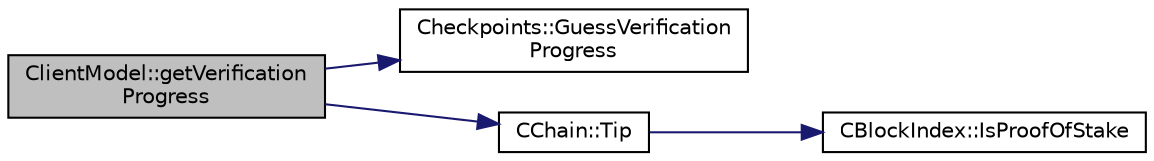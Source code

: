 digraph "ClientModel::getVerificationProgress"
{
  edge [fontname="Helvetica",fontsize="10",labelfontname="Helvetica",labelfontsize="10"];
  node [fontname="Helvetica",fontsize="10",shape=record];
  rankdir="LR";
  Node189 [label="ClientModel::getVerification\lProgress",height=0.2,width=0.4,color="black", fillcolor="grey75", style="filled", fontcolor="black"];
  Node189 -> Node190 [color="midnightblue",fontsize="10",style="solid",fontname="Helvetica"];
  Node190 [label="Checkpoints::GuessVerification\lProgress",height=0.2,width=0.4,color="black", fillcolor="white", style="filled",URL="$namespace_checkpoints.html#ad473e253a3826fec1a7f9394c695ba91",tooltip="Guess how far we are in the verification process at the given block index. "];
  Node189 -> Node191 [color="midnightblue",fontsize="10",style="solid",fontname="Helvetica"];
  Node191 [label="CChain::Tip",height=0.2,width=0.4,color="black", fillcolor="white", style="filled",URL="$class_c_chain.html#a40ccefec14f8f3195c08c827af8cf412",tooltip="Returns the index entry for the tip of this chain, or NULL if none. "];
  Node191 -> Node192 [color="midnightblue",fontsize="10",style="solid",fontname="Helvetica"];
  Node192 [label="CBlockIndex::IsProofOfStake",height=0.2,width=0.4,color="black", fillcolor="white", style="filled",URL="$class_c_block_index.html#a2438a891e9d43821c0d99e1bdac56fde"];
}
